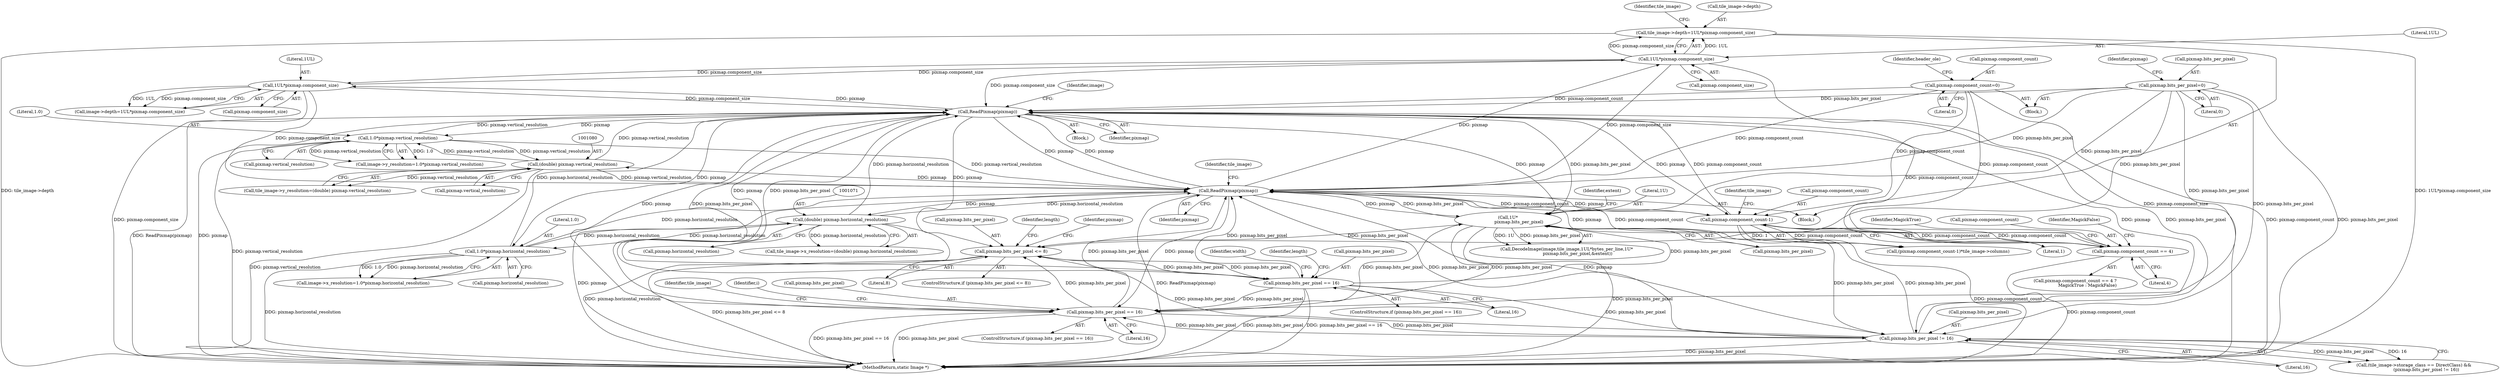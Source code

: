 digraph "0_ImageMagick_f6e9d0d9955e85bdd7540b251cd50d598dacc5e6_46@pointer" {
"1001045" [label="(Call,tile_image->depth=1UL*pixmap.component_size)"];
"1001049" [label="(Call,1UL*pixmap.component_size)"];
"1000728" [label="(Call,1UL*pixmap.component_size)"];
"1000722" [label="(Call,ReadPixmap(pixmap))"];
"1000746" [label="(Call,1.0*pixmap.vertical_resolution)"];
"1001079" [label="(Call,(double) pixmap.vertical_resolution)"];
"1001043" [label="(Call,ReadPixmap(pixmap))"];
"1000215" [label="(Call,pixmap.component_count=0)"];
"1000817" [label="(Call,pixmap.bits_per_pixel == 16)"];
"1000808" [label="(Call,pixmap.bits_per_pixel <= 8)"];
"1001406" [label="(Call,1U*\n                pixmap.bits_per_pixel)"];
"1001717" [label="(Call,pixmap.bits_per_pixel != 16)"];
"1000210" [label="(Call,pixmap.bits_per_pixel=0)"];
"1001547" [label="(Call,pixmap.bits_per_pixel == 16)"];
"1000737" [label="(Call,1.0*pixmap.horizontal_resolution)"];
"1001070" [label="(Call,(double) pixmap.horizontal_resolution)"];
"1001726" [label="(Call,pixmap.component_count-1)"];
"1001059" [label="(Call,pixmap.component_count == 4)"];
"1000729" [label="(Literal,1UL)"];
"1000746" [label="(Call,1.0*pixmap.vertical_resolution)"];
"1001063" [label="(Literal,4)"];
"1001045" [label="(Call,tile_image->depth=1UL*pixmap.component_size)"];
"1001070" [label="(Call,(double) pixmap.horizontal_resolution)"];
"1000819" [label="(Identifier,pixmap)"];
"1000219" [label="(Literal,0)"];
"1001049" [label="(Call,1UL*pixmap.component_size)"];
"1001406" [label="(Call,1U*\n                pixmap.bits_per_pixel)"];
"1000823" [label="(Identifier,width)"];
"1001412" [label="(Identifier,extent)"];
"1000808" [label="(Call,pixmap.bits_per_pixel <= 8)"];
"1000726" [label="(Identifier,image)"];
"1000747" [label="(Literal,1.0)"];
"1001059" [label="(Call,pixmap.component_count == 4)"];
"1000809" [label="(Call,pixmap.bits_per_pixel)"];
"1000739" [label="(Call,pixmap.horizontal_resolution)"];
"1001717" [label="(Call,pixmap.bits_per_pixel != 16)"];
"1000222" [label="(Identifier,header_ole)"];
"1001730" [label="(Literal,1)"];
"1000214" [label="(Literal,0)"];
"1001056" [label="(Identifier,tile_image)"];
"1001725" [label="(Call,(pixmap.component_count-1)*tile_image->columns)"];
"1000728" [label="(Call,1UL*pixmap.component_size)"];
"1000659" [label="(Block,)"];
"1000723" [label="(Identifier,pixmap)"];
"1000722" [label="(Call,ReadPixmap(pixmap))"];
"1001732" [label="(Identifier,tile_image)"];
"1001051" [label="(Call,pixmap.component_size)"];
"1001079" [label="(Call,(double) pixmap.vertical_resolution)"];
"1001081" [label="(Call,pixmap.vertical_resolution)"];
"1001407" [label="(Literal,1U)"];
"1001718" [label="(Call,pixmap.bits_per_pixel)"];
"1001072" [label="(Call,pixmap.horizontal_resolution)"];
"1001058" [label="(Call,pixmap.component_count == 4 ?\n                  MagickTrue : MagickFalse)"];
"1001075" [label="(Call,tile_image->y_resolution=(double) pixmap.vertical_resolution)"];
"1001064" [label="(Identifier,MagickTrue)"];
"1001547" [label="(Call,pixmap.bits_per_pixel == 16)"];
"1000210" [label="(Call,pixmap.bits_per_pixel=0)"];
"1001043" [label="(Call,ReadPixmap(pixmap))"];
"1000816" [label="(ControlStructure,if (pixmap.bits_per_pixel == 16))"];
"1000827" [label="(Identifier,length)"];
"1001408" [label="(Call,pixmap.bits_per_pixel)"];
"1000738" [label="(Literal,1.0)"];
"1000215" [label="(Call,pixmap.component_count=0)"];
"1001551" [label="(Literal,16)"];
"1000748" [label="(Call,pixmap.vertical_resolution)"];
"1001044" [label="(Identifier,pixmap)"];
"1000814" [label="(Identifier,length)"];
"1000742" [label="(Call,image->y_resolution=1.0*pixmap.vertical_resolution)"];
"1000737" [label="(Call,1.0*pixmap.horizontal_resolution)"];
"1001060" [label="(Call,pixmap.component_count)"];
"1000817" [label="(Call,pixmap.bits_per_pixel == 16)"];
"1001602" [label="(Identifier,tile_image)"];
"1002366" [label="(MethodReturn,static Image *)"];
"1000818" [label="(Call,pixmap.bits_per_pixel)"];
"1001711" [label="(Call,(tile_image->storage_class == DirectClass) &&\n                  (pixmap.bits_per_pixel != 16))"];
"1000217" [label="(Identifier,pixmap)"];
"1001726" [label="(Call,pixmap.component_count-1)"];
"1001050" [label="(Literal,1UL)"];
"1001046" [label="(Call,tile_image->depth)"];
"1001546" [label="(ControlStructure,if (pixmap.bits_per_pixel == 16))"];
"1000216" [label="(Call,pixmap.component_count)"];
"1001065" [label="(Identifier,MagickFalse)"];
"1001727" [label="(Call,pixmap.component_count)"];
"1000821" [label="(Literal,16)"];
"1000733" [label="(Call,image->x_resolution=1.0*pixmap.horizontal_resolution)"];
"1001066" [label="(Call,tile_image->x_resolution=(double) pixmap.horizontal_resolution)"];
"1000807" [label="(ControlStructure,if (pixmap.bits_per_pixel <= 8))"];
"1000724" [label="(Call,image->depth=1UL*pixmap.component_size)"];
"1001042" [label="(Block,)"];
"1000812" [label="(Literal,8)"];
"1000730" [label="(Call,pixmap.component_size)"];
"1001047" [label="(Identifier,tile_image)"];
"1001400" [label="(Call,DecodeImage(image,tile_image,1UL*bytes_per_line,1U*\n                pixmap.bits_per_pixel,&extent))"];
"1001721" [label="(Literal,16)"];
"1000124" [label="(Block,)"];
"1001554" [label="(Identifier,i)"];
"1000211" [label="(Call,pixmap.bits_per_pixel)"];
"1001548" [label="(Call,pixmap.bits_per_pixel)"];
"1001045" -> "1001042"  [label="AST: "];
"1001045" -> "1001049"  [label="CFG: "];
"1001046" -> "1001045"  [label="AST: "];
"1001049" -> "1001045"  [label="AST: "];
"1001056" -> "1001045"  [label="CFG: "];
"1001045" -> "1002366"  [label="DDG: 1UL*pixmap.component_size"];
"1001045" -> "1002366"  [label="DDG: tile_image->depth"];
"1001049" -> "1001045"  [label="DDG: 1UL"];
"1001049" -> "1001045"  [label="DDG: pixmap.component_size"];
"1001049" -> "1001051"  [label="CFG: "];
"1001050" -> "1001049"  [label="AST: "];
"1001051" -> "1001049"  [label="AST: "];
"1001049" -> "1002366"  [label="DDG: pixmap.component_size"];
"1001049" -> "1000722"  [label="DDG: pixmap.component_size"];
"1001049" -> "1000728"  [label="DDG: pixmap.component_size"];
"1001049" -> "1001043"  [label="DDG: pixmap.component_size"];
"1000728" -> "1001049"  [label="DDG: pixmap.component_size"];
"1001043" -> "1001049"  [label="DDG: pixmap"];
"1000728" -> "1000724"  [label="AST: "];
"1000728" -> "1000730"  [label="CFG: "];
"1000729" -> "1000728"  [label="AST: "];
"1000730" -> "1000728"  [label="AST: "];
"1000724" -> "1000728"  [label="CFG: "];
"1000728" -> "1002366"  [label="DDG: pixmap.component_size"];
"1000728" -> "1000722"  [label="DDG: pixmap.component_size"];
"1000728" -> "1000724"  [label="DDG: 1UL"];
"1000728" -> "1000724"  [label="DDG: pixmap.component_size"];
"1000722" -> "1000728"  [label="DDG: pixmap"];
"1000728" -> "1001043"  [label="DDG: pixmap.component_size"];
"1000722" -> "1000659"  [label="AST: "];
"1000722" -> "1000723"  [label="CFG: "];
"1000723" -> "1000722"  [label="AST: "];
"1000726" -> "1000722"  [label="CFG: "];
"1000722" -> "1002366"  [label="DDG: ReadPixmap(pixmap)"];
"1000722" -> "1002366"  [label="DDG: pixmap"];
"1000746" -> "1000722"  [label="DDG: pixmap.vertical_resolution"];
"1001043" -> "1000722"  [label="DDG: pixmap"];
"1000215" -> "1000722"  [label="DDG: pixmap.component_count"];
"1000817" -> "1000722"  [label="DDG: pixmap.bits_per_pixel"];
"1000737" -> "1000722"  [label="DDG: pixmap.horizontal_resolution"];
"1001406" -> "1000722"  [label="DDG: pixmap.bits_per_pixel"];
"1001070" -> "1000722"  [label="DDG: pixmap.horizontal_resolution"];
"1001717" -> "1000722"  [label="DDG: pixmap.bits_per_pixel"];
"1001726" -> "1000722"  [label="DDG: pixmap.component_count"];
"1001059" -> "1000722"  [label="DDG: pixmap.component_count"];
"1000210" -> "1000722"  [label="DDG: pixmap.bits_per_pixel"];
"1001079" -> "1000722"  [label="DDG: pixmap.vertical_resolution"];
"1001547" -> "1000722"  [label="DDG: pixmap.bits_per_pixel"];
"1000722" -> "1000737"  [label="DDG: pixmap"];
"1000722" -> "1000746"  [label="DDG: pixmap"];
"1000722" -> "1000808"  [label="DDG: pixmap"];
"1000722" -> "1000817"  [label="DDG: pixmap"];
"1000722" -> "1001043"  [label="DDG: pixmap"];
"1000722" -> "1001406"  [label="DDG: pixmap"];
"1000722" -> "1001547"  [label="DDG: pixmap"];
"1000722" -> "1001717"  [label="DDG: pixmap"];
"1000722" -> "1001726"  [label="DDG: pixmap"];
"1000746" -> "1000742"  [label="AST: "];
"1000746" -> "1000748"  [label="CFG: "];
"1000747" -> "1000746"  [label="AST: "];
"1000748" -> "1000746"  [label="AST: "];
"1000742" -> "1000746"  [label="CFG: "];
"1000746" -> "1002366"  [label="DDG: pixmap.vertical_resolution"];
"1000746" -> "1000742"  [label="DDG: 1.0"];
"1000746" -> "1000742"  [label="DDG: pixmap.vertical_resolution"];
"1001079" -> "1000746"  [label="DDG: pixmap.vertical_resolution"];
"1000746" -> "1001043"  [label="DDG: pixmap.vertical_resolution"];
"1000746" -> "1001079"  [label="DDG: pixmap.vertical_resolution"];
"1001079" -> "1001075"  [label="AST: "];
"1001079" -> "1001081"  [label="CFG: "];
"1001080" -> "1001079"  [label="AST: "];
"1001081" -> "1001079"  [label="AST: "];
"1001075" -> "1001079"  [label="CFG: "];
"1001079" -> "1002366"  [label="DDG: pixmap.vertical_resolution"];
"1001079" -> "1001043"  [label="DDG: pixmap.vertical_resolution"];
"1001079" -> "1001075"  [label="DDG: pixmap.vertical_resolution"];
"1001043" -> "1001079"  [label="DDG: pixmap"];
"1001043" -> "1001042"  [label="AST: "];
"1001043" -> "1001044"  [label="CFG: "];
"1001044" -> "1001043"  [label="AST: "];
"1001047" -> "1001043"  [label="CFG: "];
"1001043" -> "1002366"  [label="DDG: pixmap"];
"1001043" -> "1002366"  [label="DDG: ReadPixmap(pixmap)"];
"1000215" -> "1001043"  [label="DDG: pixmap.component_count"];
"1000817" -> "1001043"  [label="DDG: pixmap.bits_per_pixel"];
"1000737" -> "1001043"  [label="DDG: pixmap.horizontal_resolution"];
"1001406" -> "1001043"  [label="DDG: pixmap.bits_per_pixel"];
"1001070" -> "1001043"  [label="DDG: pixmap.horizontal_resolution"];
"1001717" -> "1001043"  [label="DDG: pixmap.bits_per_pixel"];
"1001726" -> "1001043"  [label="DDG: pixmap.component_count"];
"1001059" -> "1001043"  [label="DDG: pixmap.component_count"];
"1000210" -> "1001043"  [label="DDG: pixmap.bits_per_pixel"];
"1001547" -> "1001043"  [label="DDG: pixmap.bits_per_pixel"];
"1001043" -> "1001059"  [label="DDG: pixmap"];
"1001043" -> "1001070"  [label="DDG: pixmap"];
"1001043" -> "1001406"  [label="DDG: pixmap"];
"1001043" -> "1001547"  [label="DDG: pixmap"];
"1001043" -> "1001717"  [label="DDG: pixmap"];
"1001043" -> "1001726"  [label="DDG: pixmap"];
"1000215" -> "1000124"  [label="AST: "];
"1000215" -> "1000219"  [label="CFG: "];
"1000216" -> "1000215"  [label="AST: "];
"1000219" -> "1000215"  [label="AST: "];
"1000222" -> "1000215"  [label="CFG: "];
"1000215" -> "1002366"  [label="DDG: pixmap.component_count"];
"1000215" -> "1001059"  [label="DDG: pixmap.component_count"];
"1000215" -> "1001726"  [label="DDG: pixmap.component_count"];
"1000817" -> "1000816"  [label="AST: "];
"1000817" -> "1000821"  [label="CFG: "];
"1000818" -> "1000817"  [label="AST: "];
"1000821" -> "1000817"  [label="AST: "];
"1000823" -> "1000817"  [label="CFG: "];
"1000827" -> "1000817"  [label="CFG: "];
"1000817" -> "1002366"  [label="DDG: pixmap.bits_per_pixel"];
"1000817" -> "1002366"  [label="DDG: pixmap.bits_per_pixel == 16"];
"1000817" -> "1000808"  [label="DDG: pixmap.bits_per_pixel"];
"1000808" -> "1000817"  [label="DDG: pixmap.bits_per_pixel"];
"1000817" -> "1001406"  [label="DDG: pixmap.bits_per_pixel"];
"1000817" -> "1001547"  [label="DDG: pixmap.bits_per_pixel"];
"1000817" -> "1001717"  [label="DDG: pixmap.bits_per_pixel"];
"1000808" -> "1000807"  [label="AST: "];
"1000808" -> "1000812"  [label="CFG: "];
"1000809" -> "1000808"  [label="AST: "];
"1000812" -> "1000808"  [label="AST: "];
"1000814" -> "1000808"  [label="CFG: "];
"1000819" -> "1000808"  [label="CFG: "];
"1000808" -> "1002366"  [label="DDG: pixmap.bits_per_pixel <= 8"];
"1001406" -> "1000808"  [label="DDG: pixmap.bits_per_pixel"];
"1001717" -> "1000808"  [label="DDG: pixmap.bits_per_pixel"];
"1000210" -> "1000808"  [label="DDG: pixmap.bits_per_pixel"];
"1001547" -> "1000808"  [label="DDG: pixmap.bits_per_pixel"];
"1001406" -> "1001400"  [label="AST: "];
"1001406" -> "1001408"  [label="CFG: "];
"1001407" -> "1001406"  [label="AST: "];
"1001408" -> "1001406"  [label="AST: "];
"1001412" -> "1001406"  [label="CFG: "];
"1001406" -> "1002366"  [label="DDG: pixmap.bits_per_pixel"];
"1001406" -> "1001400"  [label="DDG: 1U"];
"1001406" -> "1001400"  [label="DDG: pixmap.bits_per_pixel"];
"1001717" -> "1001406"  [label="DDG: pixmap.bits_per_pixel"];
"1000210" -> "1001406"  [label="DDG: pixmap.bits_per_pixel"];
"1001547" -> "1001406"  [label="DDG: pixmap.bits_per_pixel"];
"1001406" -> "1001547"  [label="DDG: pixmap.bits_per_pixel"];
"1001406" -> "1001717"  [label="DDG: pixmap.bits_per_pixel"];
"1001717" -> "1001711"  [label="AST: "];
"1001717" -> "1001721"  [label="CFG: "];
"1001718" -> "1001717"  [label="AST: "];
"1001721" -> "1001717"  [label="AST: "];
"1001711" -> "1001717"  [label="CFG: "];
"1001717" -> "1002366"  [label="DDG: pixmap.bits_per_pixel"];
"1001717" -> "1001547"  [label="DDG: pixmap.bits_per_pixel"];
"1001717" -> "1001711"  [label="DDG: pixmap.bits_per_pixel"];
"1001717" -> "1001711"  [label="DDG: 16"];
"1000210" -> "1001717"  [label="DDG: pixmap.bits_per_pixel"];
"1001547" -> "1001717"  [label="DDG: pixmap.bits_per_pixel"];
"1000210" -> "1000124"  [label="AST: "];
"1000210" -> "1000214"  [label="CFG: "];
"1000211" -> "1000210"  [label="AST: "];
"1000214" -> "1000210"  [label="AST: "];
"1000217" -> "1000210"  [label="CFG: "];
"1000210" -> "1002366"  [label="DDG: pixmap.bits_per_pixel"];
"1000210" -> "1001547"  [label="DDG: pixmap.bits_per_pixel"];
"1001547" -> "1001546"  [label="AST: "];
"1001547" -> "1001551"  [label="CFG: "];
"1001548" -> "1001547"  [label="AST: "];
"1001551" -> "1001547"  [label="AST: "];
"1001554" -> "1001547"  [label="CFG: "];
"1001602" -> "1001547"  [label="CFG: "];
"1001547" -> "1002366"  [label="DDG: pixmap.bits_per_pixel == 16"];
"1001547" -> "1002366"  [label="DDG: pixmap.bits_per_pixel"];
"1000737" -> "1000733"  [label="AST: "];
"1000737" -> "1000739"  [label="CFG: "];
"1000738" -> "1000737"  [label="AST: "];
"1000739" -> "1000737"  [label="AST: "];
"1000733" -> "1000737"  [label="CFG: "];
"1000737" -> "1002366"  [label="DDG: pixmap.horizontal_resolution"];
"1000737" -> "1000733"  [label="DDG: 1.0"];
"1000737" -> "1000733"  [label="DDG: pixmap.horizontal_resolution"];
"1001070" -> "1000737"  [label="DDG: pixmap.horizontal_resolution"];
"1000737" -> "1001070"  [label="DDG: pixmap.horizontal_resolution"];
"1001070" -> "1001066"  [label="AST: "];
"1001070" -> "1001072"  [label="CFG: "];
"1001071" -> "1001070"  [label="AST: "];
"1001072" -> "1001070"  [label="AST: "];
"1001066" -> "1001070"  [label="CFG: "];
"1001070" -> "1002366"  [label="DDG: pixmap.horizontal_resolution"];
"1001070" -> "1001066"  [label="DDG: pixmap.horizontal_resolution"];
"1001726" -> "1001725"  [label="AST: "];
"1001726" -> "1001730"  [label="CFG: "];
"1001727" -> "1001726"  [label="AST: "];
"1001730" -> "1001726"  [label="AST: "];
"1001732" -> "1001726"  [label="CFG: "];
"1001726" -> "1002366"  [label="DDG: pixmap.component_count"];
"1001726" -> "1001059"  [label="DDG: pixmap.component_count"];
"1001726" -> "1001725"  [label="DDG: pixmap.component_count"];
"1001726" -> "1001725"  [label="DDG: 1"];
"1001059" -> "1001726"  [label="DDG: pixmap.component_count"];
"1001059" -> "1001058"  [label="AST: "];
"1001059" -> "1001063"  [label="CFG: "];
"1001060" -> "1001059"  [label="AST: "];
"1001063" -> "1001059"  [label="AST: "];
"1001064" -> "1001059"  [label="CFG: "];
"1001065" -> "1001059"  [label="CFG: "];
"1001059" -> "1002366"  [label="DDG: pixmap.component_count"];
}
